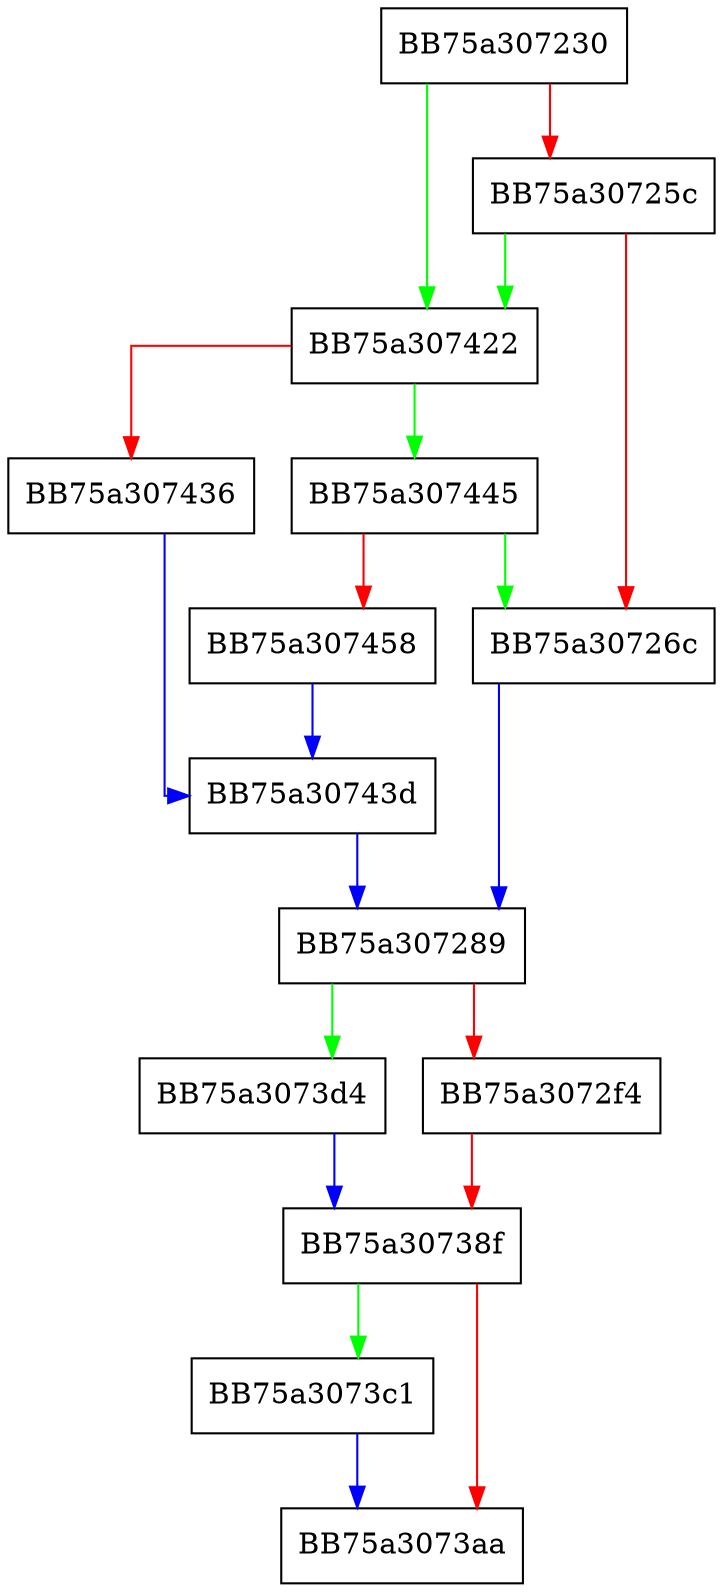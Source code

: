 digraph FPU_DC {
  node [shape="box"];
  graph [splines=ortho];
  BB75a307230 -> BB75a307422 [color="green"];
  BB75a307230 -> BB75a30725c [color="red"];
  BB75a30725c -> BB75a307422 [color="green"];
  BB75a30725c -> BB75a30726c [color="red"];
  BB75a30726c -> BB75a307289 [color="blue"];
  BB75a307289 -> BB75a3073d4 [color="green"];
  BB75a307289 -> BB75a3072f4 [color="red"];
  BB75a3072f4 -> BB75a30738f [color="red"];
  BB75a30738f -> BB75a3073c1 [color="green"];
  BB75a30738f -> BB75a3073aa [color="red"];
  BB75a3073c1 -> BB75a3073aa [color="blue"];
  BB75a3073d4 -> BB75a30738f [color="blue"];
  BB75a307422 -> BB75a307445 [color="green"];
  BB75a307422 -> BB75a307436 [color="red"];
  BB75a307436 -> BB75a30743d [color="blue"];
  BB75a30743d -> BB75a307289 [color="blue"];
  BB75a307445 -> BB75a30726c [color="green"];
  BB75a307445 -> BB75a307458 [color="red"];
  BB75a307458 -> BB75a30743d [color="blue"];
}